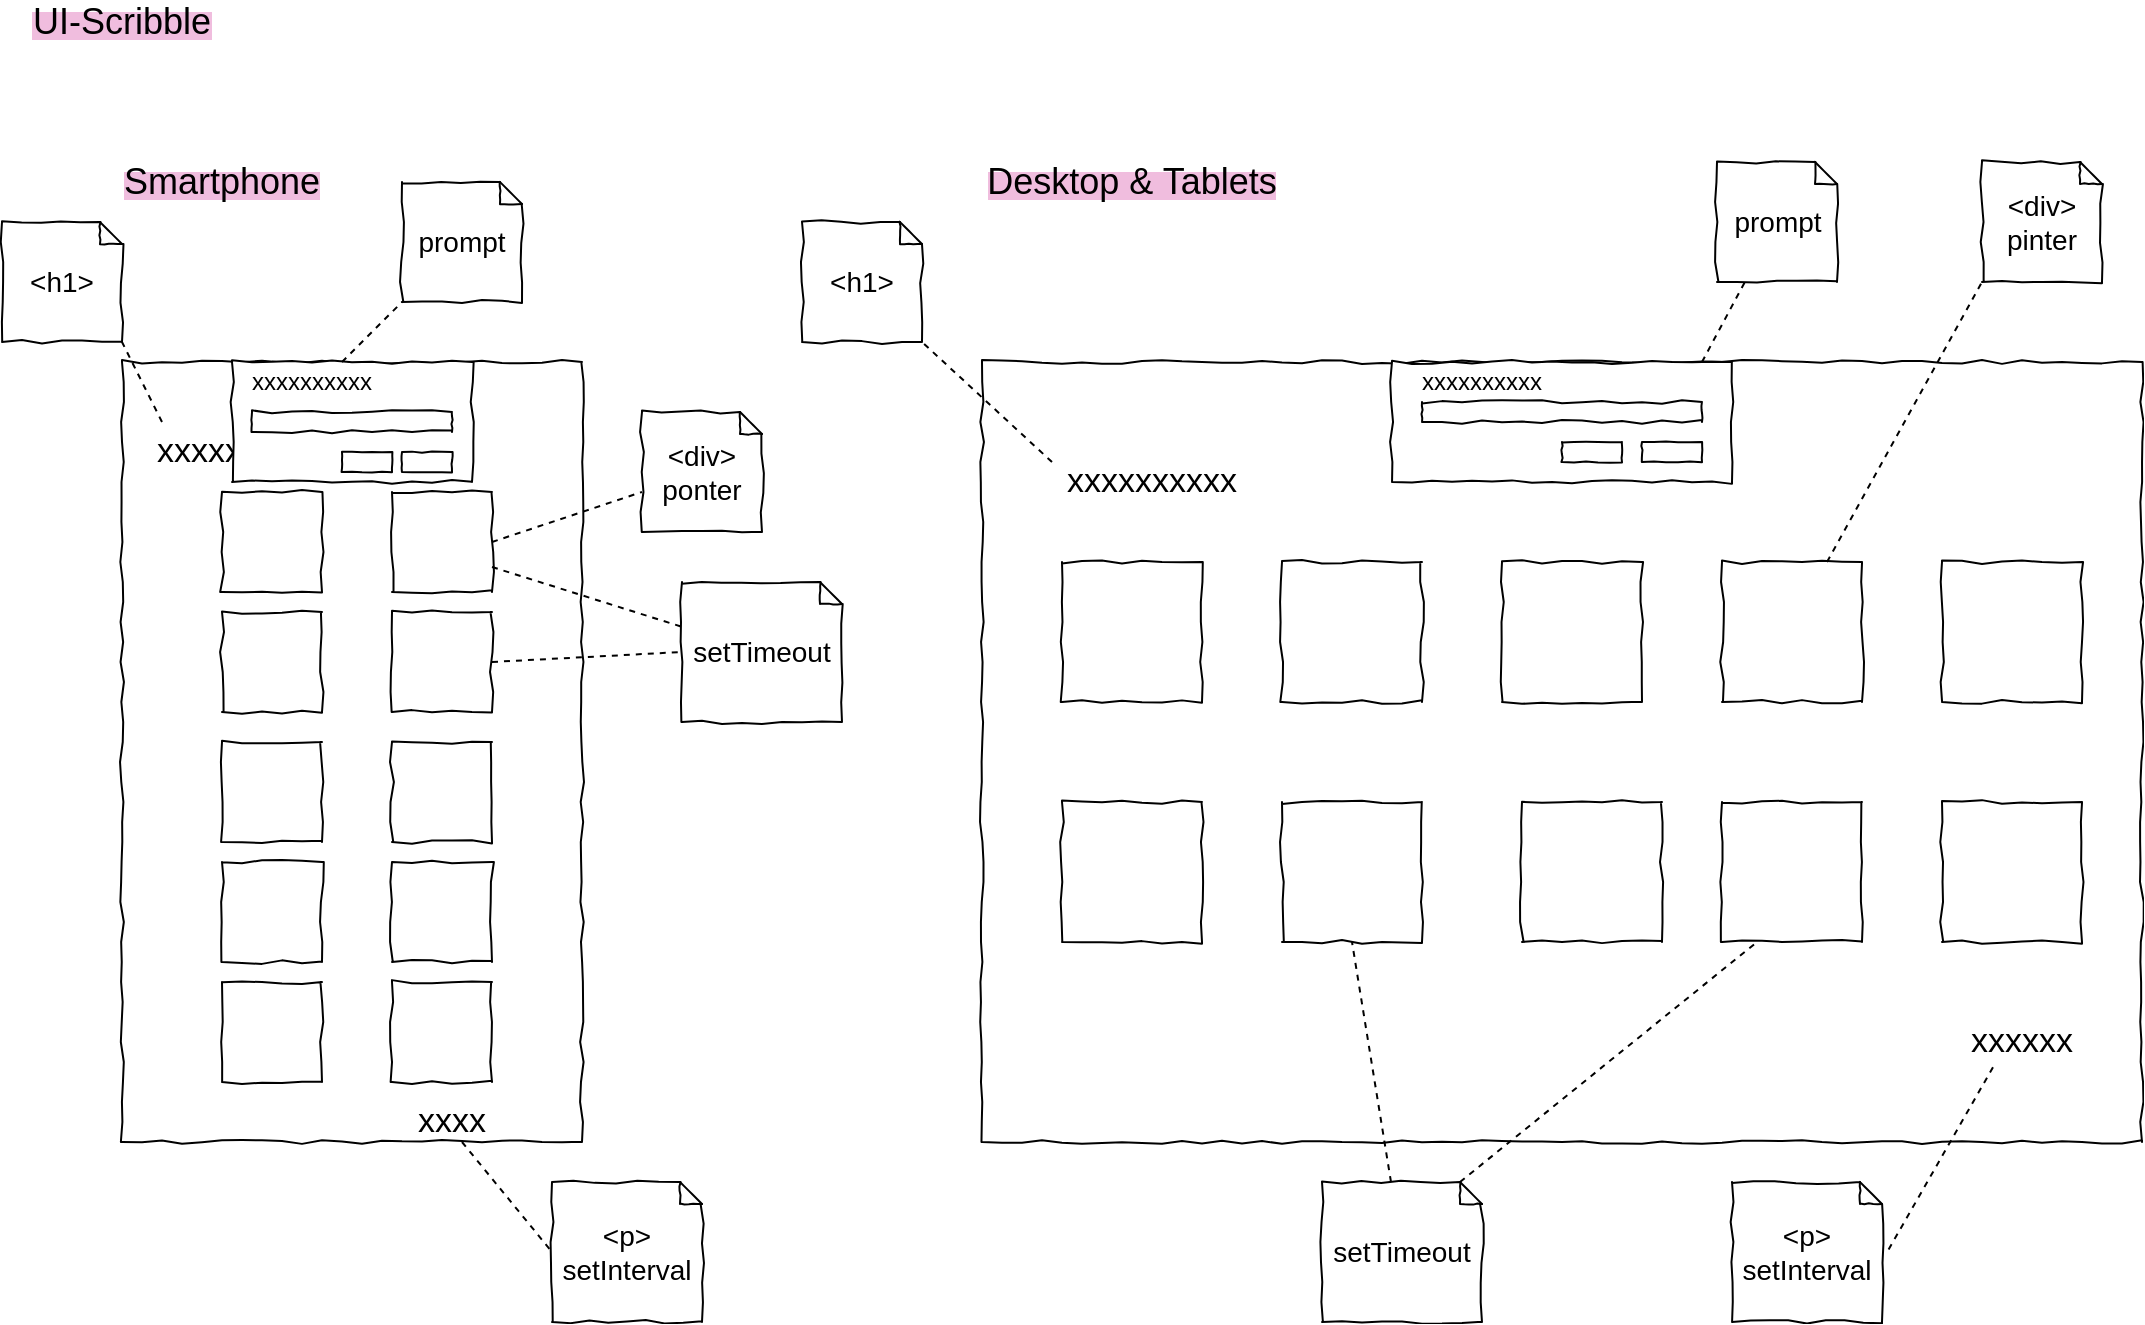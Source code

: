 <mxfile version="14.5.1" type="device"><diagram id="JbCBiXCrTwkzpDHsizAC" name="Seite-1"><mxGraphModel dx="1460" dy="2497" grid="1" gridSize="10" guides="1" tooltips="1" connect="1" arrows="1" fold="1" page="1" pageScale="1" pageWidth="1169" pageHeight="827" math="0" shadow="0"><root><mxCell id="0"/><mxCell id="1" parent="0"/><mxCell id="d87AKmSqj0MbuH9uvdkm-1" value="&lt;span style=&quot;background-color: rgb(240 , 189 , 222)&quot;&gt;&lt;font style=&quot;font-size: 18px&quot;&gt;UI-Scribble&lt;/font&gt;&lt;/span&gt;" style="text;html=1;strokeColor=none;fillColor=none;align=center;verticalAlign=middle;whiteSpace=wrap;rounded=0;" vertex="1" parent="1"><mxGeometry x="20" y="-1640" width="100" height="20" as="geometry"/></mxCell><mxCell id="d87AKmSqj0MbuH9uvdkm-2" value="&lt;div style=&quot;text-align: left&quot;&gt;&lt;br&gt;&lt;/div&gt;" style="rounded=0;whiteSpace=wrap;html=1;comic=1;" vertex="1" parent="1"><mxGeometry x="70" y="-1460" width="230" height="390" as="geometry"/></mxCell><mxCell id="d87AKmSqj0MbuH9uvdkm-3" value="&lt;div style=&quot;text-align: left&quot;&gt;&lt;br&gt;&lt;/div&gt;" style="rounded=0;whiteSpace=wrap;html=1;comic=1;" vertex="1" parent="1"><mxGeometry x="500" y="-1460" width="580" height="390" as="geometry"/></mxCell><mxCell id="d87AKmSqj0MbuH9uvdkm-4" value="&lt;span style=&quot;background-color: rgb(240 , 189 , 222)&quot;&gt;&lt;font style=&quot;font-size: 18px&quot;&gt;Smartphone&lt;/font&gt;&lt;/span&gt;" style="text;html=1;strokeColor=none;fillColor=none;align=center;verticalAlign=middle;whiteSpace=wrap;rounded=0;" vertex="1" parent="1"><mxGeometry x="70" y="-1560" width="100" height="20" as="geometry"/></mxCell><mxCell id="d87AKmSqj0MbuH9uvdkm-5" value="&lt;span style=&quot;background-color: rgb(240 , 189 , 222)&quot;&gt;&lt;font style=&quot;font-size: 18px&quot;&gt;Desktop &amp;amp; Tablets&lt;/font&gt;&lt;/span&gt;" style="text;html=1;strokeColor=none;fillColor=none;align=center;verticalAlign=middle;whiteSpace=wrap;rounded=0;" vertex="1" parent="1"><mxGeometry x="490" y="-1560" width="170" height="20" as="geometry"/></mxCell><mxCell id="d87AKmSqj0MbuH9uvdkm-6" value="&lt;div style=&quot;text-align: left&quot;&gt;&lt;br&gt;&lt;/div&gt;" style="rounded=0;whiteSpace=wrap;html=1;comic=1;" vertex="1" parent="1"><mxGeometry x="705" y="-1460" width="170" height="60" as="geometry"/></mxCell><mxCell id="d87AKmSqj0MbuH9uvdkm-7" value="&lt;div style=&quot;text-align: left&quot;&gt;&lt;br&gt;&lt;/div&gt;" style="rounded=0;whiteSpace=wrap;html=1;comic=1;" vertex="1" parent="1"><mxGeometry x="720" y="-1440" width="140" height="10" as="geometry"/></mxCell><mxCell id="d87AKmSqj0MbuH9uvdkm-8" value="&lt;div style=&quot;text-align: left&quot;&gt;&lt;br&gt;&lt;/div&gt;" style="rounded=0;whiteSpace=wrap;html=1;comic=1;" vertex="1" parent="1"><mxGeometry x="790" y="-1420" width="30" height="10" as="geometry"/></mxCell><mxCell id="d87AKmSqj0MbuH9uvdkm-9" value="&lt;div style=&quot;text-align: left&quot;&gt;&lt;br&gt;&lt;/div&gt;" style="rounded=0;whiteSpace=wrap;html=1;comic=1;" vertex="1" parent="1"><mxGeometry x="830" y="-1420" width="30" height="10" as="geometry"/></mxCell><mxCell id="d87AKmSqj0MbuH9uvdkm-10" value="xxxxxxxxxx" style="text;html=1;strokeColor=none;fillColor=none;align=center;verticalAlign=middle;whiteSpace=wrap;rounded=0;" vertex="1" parent="1"><mxGeometry x="730" y="-1460" width="40" height="20" as="geometry"/></mxCell><mxCell id="d87AKmSqj0MbuH9uvdkm-11" value="&lt;div style=&quot;text-align: left&quot;&gt;&lt;br&gt;&lt;/div&gt;" style="rounded=0;whiteSpace=wrap;html=1;comic=1;" vertex="1" parent="1"><mxGeometry x="650" y="-1360" width="70" height="70" as="geometry"/></mxCell><mxCell id="d87AKmSqj0MbuH9uvdkm-12" value="&lt;div style=&quot;text-align: left&quot;&gt;&lt;br&gt;&lt;/div&gt;" style="rounded=0;whiteSpace=wrap;html=1;comic=1;" vertex="1" parent="1"><mxGeometry x="760" y="-1360" width="70" height="70" as="geometry"/></mxCell><mxCell id="d87AKmSqj0MbuH9uvdkm-13" value="&lt;div style=&quot;text-align: left&quot;&gt;&lt;br&gt;&lt;/div&gt;" style="rounded=0;whiteSpace=wrap;html=1;comic=1;" vertex="1" parent="1"><mxGeometry x="540" y="-1360" width="70" height="70" as="geometry"/></mxCell><mxCell id="d87AKmSqj0MbuH9uvdkm-14" value="&lt;div style=&quot;text-align: left&quot;&gt;&lt;br&gt;&lt;/div&gt;" style="rounded=0;whiteSpace=wrap;html=1;comic=1;" vertex="1" parent="1"><mxGeometry x="980" y="-1360" width="70" height="70" as="geometry"/></mxCell><mxCell id="d87AKmSqj0MbuH9uvdkm-15" value="&lt;div style=&quot;text-align: left&quot;&gt;&lt;br&gt;&lt;/div&gt;" style="rounded=0;whiteSpace=wrap;html=1;comic=1;" vertex="1" parent="1"><mxGeometry x="870" y="-1360" width="70" height="70" as="geometry"/></mxCell><mxCell id="d87AKmSqj0MbuH9uvdkm-16" value="&lt;div style=&quot;text-align: left&quot;&gt;&lt;br&gt;&lt;/div&gt;" style="rounded=0;whiteSpace=wrap;html=1;comic=1;" vertex="1" parent="1"><mxGeometry x="540" y="-1240" width="70" height="70" as="geometry"/></mxCell><mxCell id="d87AKmSqj0MbuH9uvdkm-17" value="&lt;div style=&quot;text-align: left&quot;&gt;&lt;br&gt;&lt;/div&gt;" style="rounded=0;whiteSpace=wrap;html=1;comic=1;" vertex="1" parent="1"><mxGeometry x="650" y="-1240" width="70" height="70" as="geometry"/></mxCell><mxCell id="d87AKmSqj0MbuH9uvdkm-18" value="&lt;div style=&quot;text-align: left&quot;&gt;&lt;br&gt;&lt;/div&gt;" style="rounded=0;whiteSpace=wrap;html=1;comic=1;" vertex="1" parent="1"><mxGeometry x="770" y="-1240" width="70" height="70" as="geometry"/></mxCell><mxCell id="d87AKmSqj0MbuH9uvdkm-19" value="&lt;div style=&quot;text-align: left&quot;&gt;&lt;br&gt;&lt;/div&gt;" style="rounded=0;whiteSpace=wrap;html=1;comic=1;" vertex="1" parent="1"><mxGeometry x="870" y="-1240" width="70" height="70" as="geometry"/></mxCell><mxCell id="d87AKmSqj0MbuH9uvdkm-20" value="&lt;div style=&quot;text-align: left&quot;&gt;&lt;br&gt;&lt;/div&gt;" style="rounded=0;whiteSpace=wrap;html=1;comic=1;" vertex="1" parent="1"><mxGeometry x="980" y="-1240" width="70" height="70" as="geometry"/></mxCell><mxCell id="d87AKmSqj0MbuH9uvdkm-21" value="&lt;font style=&quot;font-size: 17px&quot;&gt;xxxxxxxxxx&lt;/font&gt;" style="text;html=1;strokeColor=none;fillColor=none;align=center;verticalAlign=middle;whiteSpace=wrap;rounded=0;" vertex="1" parent="1"><mxGeometry x="535" y="-1420" width="100" height="40" as="geometry"/></mxCell><mxCell id="d87AKmSqj0MbuH9uvdkm-22" value="&lt;font style=&quot;font-size: 17px&quot;&gt;xxxxxx&lt;/font&gt;" style="text;html=1;strokeColor=none;fillColor=none;align=center;verticalAlign=middle;whiteSpace=wrap;rounded=0;" vertex="1" parent="1"><mxGeometry x="990" y="-1140" width="60" height="40" as="geometry"/></mxCell><mxCell id="d87AKmSqj0MbuH9uvdkm-23" value="&lt;font style=&quot;font-size: 17px&quot;&gt;xxxxxxxxxx&lt;/font&gt;" style="text;html=1;strokeColor=none;fillColor=none;align=center;verticalAlign=middle;whiteSpace=wrap;rounded=0;" vertex="1" parent="1"><mxGeometry x="80" y="-1435" width="100" height="40" as="geometry"/></mxCell><mxCell id="d87AKmSqj0MbuH9uvdkm-24" value="&lt;div style=&quot;text-align: left&quot;&gt;&lt;br&gt;&lt;/div&gt;" style="rounded=0;whiteSpace=wrap;html=1;comic=1;" vertex="1" parent="1"><mxGeometry x="125" y="-1460" width="120" height="60" as="geometry"/></mxCell><mxCell id="d87AKmSqj0MbuH9uvdkm-25" value="&lt;div style=&quot;text-align: left&quot;&gt;&lt;br&gt;&lt;/div&gt;" style="rounded=0;whiteSpace=wrap;html=1;comic=1;" vertex="1" parent="1"><mxGeometry x="135" y="-1435" width="100" height="10" as="geometry"/></mxCell><mxCell id="d87AKmSqj0MbuH9uvdkm-26" value="xxxxxxxxxx" style="text;html=1;strokeColor=none;fillColor=none;align=center;verticalAlign=middle;whiteSpace=wrap;rounded=0;" vertex="1" parent="1"><mxGeometry x="135" y="-1460" width="60" height="20" as="geometry"/></mxCell><mxCell id="d87AKmSqj0MbuH9uvdkm-27" value="&lt;div style=&quot;text-align: left&quot;&gt;&lt;br&gt;&lt;/div&gt;" style="rounded=0;whiteSpace=wrap;html=1;comic=1;" vertex="1" parent="1"><mxGeometry x="210" y="-1415" width="25" height="10" as="geometry"/></mxCell><mxCell id="d87AKmSqj0MbuH9uvdkm-28" value="&lt;div style=&quot;text-align: left&quot;&gt;&lt;br&gt;&lt;/div&gt;" style="rounded=0;whiteSpace=wrap;html=1;comic=1;" vertex="1" parent="1"><mxGeometry x="180" y="-1415" width="25" height="10" as="geometry"/></mxCell><mxCell id="d87AKmSqj0MbuH9uvdkm-31" value="&lt;div style=&quot;text-align: left&quot;&gt;&lt;br&gt;&lt;/div&gt;" style="rounded=0;whiteSpace=wrap;html=1;comic=1;" vertex="1" parent="1"><mxGeometry x="120" y="-1395" width="50" height="50" as="geometry"/></mxCell><mxCell id="d87AKmSqj0MbuH9uvdkm-32" value="&lt;div style=&quot;text-align: left&quot;&gt;&lt;br&gt;&lt;/div&gt;" style="rounded=0;whiteSpace=wrap;html=1;comic=1;" vertex="1" parent="1"><mxGeometry x="205" y="-1395" width="50" height="50" as="geometry"/></mxCell><mxCell id="d87AKmSqj0MbuH9uvdkm-33" value="&lt;div style=&quot;text-align: left&quot;&gt;&lt;br&gt;&lt;/div&gt;" style="rounded=0;whiteSpace=wrap;html=1;comic=1;" vertex="1" parent="1"><mxGeometry x="205" y="-1150" width="50" height="50" as="geometry"/></mxCell><mxCell id="d87AKmSqj0MbuH9uvdkm-34" value="&lt;div style=&quot;text-align: left&quot;&gt;&lt;br&gt;&lt;/div&gt;" style="rounded=0;whiteSpace=wrap;html=1;comic=1;" vertex="1" parent="1"><mxGeometry x="205" y="-1210" width="50" height="50" as="geometry"/></mxCell><mxCell id="d87AKmSqj0MbuH9uvdkm-36" value="&lt;div style=&quot;text-align: left&quot;&gt;&lt;br&gt;&lt;/div&gt;" style="rounded=0;whiteSpace=wrap;html=1;comic=1;" vertex="1" parent="1"><mxGeometry x="205" y="-1335" width="50" height="50" as="geometry"/></mxCell><mxCell id="d87AKmSqj0MbuH9uvdkm-37" value="&lt;div style=&quot;text-align: left&quot;&gt;&lt;br&gt;&lt;/div&gt;" style="rounded=0;whiteSpace=wrap;html=1;comic=1;" vertex="1" parent="1"><mxGeometry x="205" y="-1270" width="50" height="50" as="geometry"/></mxCell><mxCell id="d87AKmSqj0MbuH9uvdkm-38" value="&lt;div style=&quot;text-align: left&quot;&gt;&lt;br&gt;&lt;/div&gt;" style="rounded=0;whiteSpace=wrap;html=1;comic=1;" vertex="1" parent="1"><mxGeometry x="120" y="-1150" width="50" height="50" as="geometry"/></mxCell><mxCell id="d87AKmSqj0MbuH9uvdkm-39" value="&lt;div style=&quot;text-align: left&quot;&gt;&lt;br&gt;&lt;/div&gt;" style="rounded=0;whiteSpace=wrap;html=1;comic=1;" vertex="1" parent="1"><mxGeometry x="120" y="-1210" width="50" height="50" as="geometry"/></mxCell><mxCell id="d87AKmSqj0MbuH9uvdkm-40" value="&lt;div style=&quot;text-align: left&quot;&gt;&lt;br&gt;&lt;/div&gt;" style="rounded=0;whiteSpace=wrap;html=1;comic=1;" vertex="1" parent="1"><mxGeometry x="120" y="-1270" width="50" height="50" as="geometry"/></mxCell><mxCell id="d87AKmSqj0MbuH9uvdkm-41" value="&lt;div style=&quot;text-align: left&quot;&gt;&lt;br&gt;&lt;/div&gt;" style="rounded=0;whiteSpace=wrap;html=1;comic=1;" vertex="1" parent="1"><mxGeometry x="120" y="-1335" width="50" height="50" as="geometry"/></mxCell><mxCell id="d87AKmSqj0MbuH9uvdkm-42" value="&lt;font style=&quot;font-size: 17px&quot;&gt;xxxx&lt;/font&gt;" style="text;html=1;strokeColor=none;fillColor=none;align=center;verticalAlign=middle;whiteSpace=wrap;rounded=0;" vertex="1" parent="1"><mxGeometry x="210" y="-1100" width="50" height="40" as="geometry"/></mxCell><mxCell id="d87AKmSqj0MbuH9uvdkm-43" value="&amp;lt;h1&amp;gt;" style="shape=note;strokeWidth=1;fontSize=14;size=11;whiteSpace=wrap;html=1;rounded=0;shadow=0;comic=1;fillColor=#FFFFFF;" vertex="1" parent="1"><mxGeometry x="10" y="-1530" width="60" height="60" as="geometry"/></mxCell><mxCell id="d87AKmSqj0MbuH9uvdkm-44" value="" style="endArrow=none;dashed=1;html=1;entryX=1;entryY=1;entryDx=0;entryDy=0;entryPerimeter=0;exitX=0.1;exitY=0.125;exitDx=0;exitDy=0;exitPerimeter=0;" edge="1" target="d87AKmSqj0MbuH9uvdkm-43" parent="1" source="d87AKmSqj0MbuH9uvdkm-23"><mxGeometry width="50" height="50" relative="1" as="geometry"><mxPoint x="100" y="-1465" as="sourcePoint"/><mxPoint x="-130" y="-1450" as="targetPoint"/></mxGeometry></mxCell><mxCell id="d87AKmSqj0MbuH9uvdkm-45" value="&amp;lt;h1&amp;gt;" style="shape=note;strokeWidth=1;fontSize=14;size=11;whiteSpace=wrap;html=1;rounded=0;shadow=0;comic=1;fillColor=#FFFFFF;" vertex="1" parent="1"><mxGeometry x="410" y="-1530" width="60" height="60" as="geometry"/></mxCell><mxCell id="d87AKmSqj0MbuH9uvdkm-46" value="" style="endArrow=none;dashed=1;html=1;entryX=1;entryY=1;entryDx=0;entryDy=0;entryPerimeter=0;exitX=0;exitY=0.25;exitDx=0;exitDy=0;" edge="1" parent="1" source="d87AKmSqj0MbuH9uvdkm-21" target="d87AKmSqj0MbuH9uvdkm-45"><mxGeometry width="50" height="50" relative="1" as="geometry"><mxPoint x="470" y="-1370" as="sourcePoint"/><mxPoint x="80" y="-1460" as="targetPoint"/></mxGeometry></mxCell><mxCell id="d87AKmSqj0MbuH9uvdkm-47" value="&amp;lt;div&amp;gt;&lt;br&gt;ponter" style="shape=note;strokeWidth=1;fontSize=14;size=11;whiteSpace=wrap;html=1;rounded=0;shadow=0;comic=1;fillColor=#FFFFFF;" vertex="1" parent="1"><mxGeometry x="330" y="-1435" width="60" height="60" as="geometry"/></mxCell><mxCell id="d87AKmSqj0MbuH9uvdkm-48" value="" style="endArrow=none;dashed=1;html=1;exitX=1;exitY=0.5;exitDx=0;exitDy=0;" edge="1" target="d87AKmSqj0MbuH9uvdkm-47" parent="1" source="d87AKmSqj0MbuH9uvdkm-32"><mxGeometry width="50" height="50" relative="1" as="geometry"><mxPoint x="300" y="-1375" as="sourcePoint"/><mxPoint x="190" y="-1355" as="targetPoint"/></mxGeometry></mxCell><mxCell id="d87AKmSqj0MbuH9uvdkm-49" value="&amp;lt;div&amp;gt;&lt;br&gt;pinter" style="shape=note;strokeWidth=1;fontSize=14;size=11;whiteSpace=wrap;html=1;rounded=0;shadow=0;comic=1;fillColor=#FFFFFF;" vertex="1" parent="1"><mxGeometry x="1000" y="-1560" width="60" height="60" as="geometry"/></mxCell><mxCell id="d87AKmSqj0MbuH9uvdkm-50" value="" style="endArrow=none;dashed=1;html=1;exitX=0.75;exitY=0;exitDx=0;exitDy=0;entryX=0;entryY=1;entryDx=0;entryDy=0;entryPerimeter=0;" edge="1" parent="1" source="d87AKmSqj0MbuH9uvdkm-15" target="d87AKmSqj0MbuH9uvdkm-49"><mxGeometry width="50" height="50" relative="1" as="geometry"><mxPoint x="925" y="-1475" as="sourcePoint"/><mxPoint x="1000" y="-1500" as="targetPoint"/></mxGeometry></mxCell><mxCell id="d87AKmSqj0MbuH9uvdkm-51" value="prompt" style="shape=note;strokeWidth=1;fontSize=14;size=11;whiteSpace=wrap;html=1;rounded=0;shadow=0;comic=1;fillColor=#FFFFFF;" vertex="1" parent="1"><mxGeometry x="867.5" y="-1560" width="60" height="60" as="geometry"/></mxCell><mxCell id="d87AKmSqj0MbuH9uvdkm-52" value="" style="endArrow=none;dashed=1;html=1;exitX=0.75;exitY=0;exitDx=0;exitDy=0;" edge="1" target="d87AKmSqj0MbuH9uvdkm-51" parent="1"><mxGeometry width="50" height="50" relative="1" as="geometry"><mxPoint x="860" y="-1460" as="sourcePoint"/><mxPoint x="727.5" y="-1480" as="targetPoint"/></mxGeometry></mxCell><mxCell id="d87AKmSqj0MbuH9uvdkm-53" value="prompt" style="shape=note;strokeWidth=1;fontSize=14;size=11;whiteSpace=wrap;html=1;rounded=0;shadow=0;comic=1;fillColor=#FFFFFF;" vertex="1" parent="1"><mxGeometry x="210" y="-1550" width="60" height="60" as="geometry"/></mxCell><mxCell id="d87AKmSqj0MbuH9uvdkm-54" value="" style="endArrow=none;dashed=1;html=1;exitX=0.75;exitY=0;exitDx=0;exitDy=0;" edge="1" parent="1" source="d87AKmSqj0MbuH9uvdkm-26"><mxGeometry width="50" height="50" relative="1" as="geometry"><mxPoint x="188.57" y="-1450" as="sourcePoint"/><mxPoint x="209.999" y="-1490" as="targetPoint"/></mxGeometry></mxCell><mxCell id="d87AKmSqj0MbuH9uvdkm-55" value="&amp;lt;p&amp;gt;&lt;br&gt;setInterval" style="shape=note;strokeWidth=1;fontSize=14;size=11;whiteSpace=wrap;html=1;rounded=0;shadow=0;comic=1;fillColor=#FFFFFF;" vertex="1" parent="1"><mxGeometry x="285" y="-1050" width="75" height="70" as="geometry"/></mxCell><mxCell id="d87AKmSqj0MbuH9uvdkm-56" value="" style="endArrow=none;dashed=1;html=1;entryX=0;entryY=0.5;entryDx=0;entryDy=0;entryPerimeter=0;" edge="1" target="d87AKmSqj0MbuH9uvdkm-55" parent="1"><mxGeometry width="50" height="50" relative="1" as="geometry"><mxPoint x="240" y="-1070" as="sourcePoint"/><mxPoint x="145" y="-970" as="targetPoint"/></mxGeometry></mxCell><mxCell id="d87AKmSqj0MbuH9uvdkm-57" value="&amp;lt;p&amp;gt;&lt;br&gt;setInterval" style="shape=note;strokeWidth=1;fontSize=14;size=11;whiteSpace=wrap;html=1;rounded=0;shadow=0;comic=1;fillColor=#FFFFFF;" vertex="1" parent="1"><mxGeometry x="875" y="-1050" width="75" height="70" as="geometry"/></mxCell><mxCell id="d87AKmSqj0MbuH9uvdkm-58" value="" style="endArrow=none;dashed=1;html=1;exitX=1.044;exitY=0.482;exitDx=0;exitDy=0;exitPerimeter=0;" edge="1" parent="1" source="d87AKmSqj0MbuH9uvdkm-57"><mxGeometry width="50" height="50" relative="1" as="geometry"><mxPoint x="950" y="-1010" as="sourcePoint"/><mxPoint x="1007" y="-1110" as="targetPoint"/></mxGeometry></mxCell><mxCell id="d87AKmSqj0MbuH9uvdkm-59" value="setTimeout" style="shape=note;strokeWidth=1;fontSize=14;size=11;whiteSpace=wrap;html=1;rounded=0;shadow=0;comic=1;fillColor=#FFFFFF;" vertex="1" parent="1"><mxGeometry x="350" y="-1350" width="80" height="70" as="geometry"/></mxCell><mxCell id="d87AKmSqj0MbuH9uvdkm-60" value="" style="endArrow=none;dashed=1;html=1;exitX=1;exitY=0.75;exitDx=0;exitDy=0;" edge="1" target="d87AKmSqj0MbuH9uvdkm-59" parent="1" source="d87AKmSqj0MbuH9uvdkm-32"><mxGeometry width="50" height="50" relative="1" as="geometry"><mxPoint x="340" y="-1290" as="sourcePoint"/><mxPoint x="230" y="-1270" as="targetPoint"/></mxGeometry></mxCell><mxCell id="d87AKmSqj0MbuH9uvdkm-61" value="" style="endArrow=none;dashed=1;html=1;exitX=1;exitY=0.5;exitDx=0;exitDy=0;entryX=0;entryY=0.5;entryDx=0;entryDy=0;entryPerimeter=0;" edge="1" parent="1" source="d87AKmSqj0MbuH9uvdkm-36" target="d87AKmSqj0MbuH9uvdkm-59"><mxGeometry width="50" height="50" relative="1" as="geometry"><mxPoint x="265" y="-1347.5" as="sourcePoint"/><mxPoint x="370" y="-1318" as="targetPoint"/></mxGeometry></mxCell><mxCell id="d87AKmSqj0MbuH9uvdkm-62" value="setTimeout" style="shape=note;strokeWidth=1;fontSize=14;size=11;whiteSpace=wrap;html=1;rounded=0;shadow=0;comic=1;fillColor=#FFFFFF;" vertex="1" parent="1"><mxGeometry x="670" y="-1050" width="80" height="70" as="geometry"/></mxCell><mxCell id="d87AKmSqj0MbuH9uvdkm-63" value="" style="endArrow=none;dashed=1;html=1;exitX=0;exitY=0;exitDx=34.5;exitDy=0;entryX=0.5;entryY=1;entryDx=0;entryDy=0;exitPerimeter=0;" edge="1" parent="1" source="d87AKmSqj0MbuH9uvdkm-62" target="d87AKmSqj0MbuH9uvdkm-17"><mxGeometry width="50" height="50" relative="1" as="geometry"><mxPoint x="635" y="-1050" as="sourcePoint"/><mxPoint x="730" y="-1055" as="targetPoint"/></mxGeometry></mxCell><mxCell id="d87AKmSqj0MbuH9uvdkm-64" value="" style="endArrow=none;dashed=1;html=1;exitX=0;exitY=0;exitDx=69;exitDy=0;entryX=0.25;entryY=1;entryDx=0;entryDy=0;exitPerimeter=0;" edge="1" parent="1" source="d87AKmSqj0MbuH9uvdkm-62" target="d87AKmSqj0MbuH9uvdkm-19"><mxGeometry width="50" height="50" relative="1" as="geometry"><mxPoint x="660" y="-1050" as="sourcePoint"/><mxPoint x="710" y="-1170" as="targetPoint"/></mxGeometry></mxCell></root></mxGraphModel></diagram></mxfile>